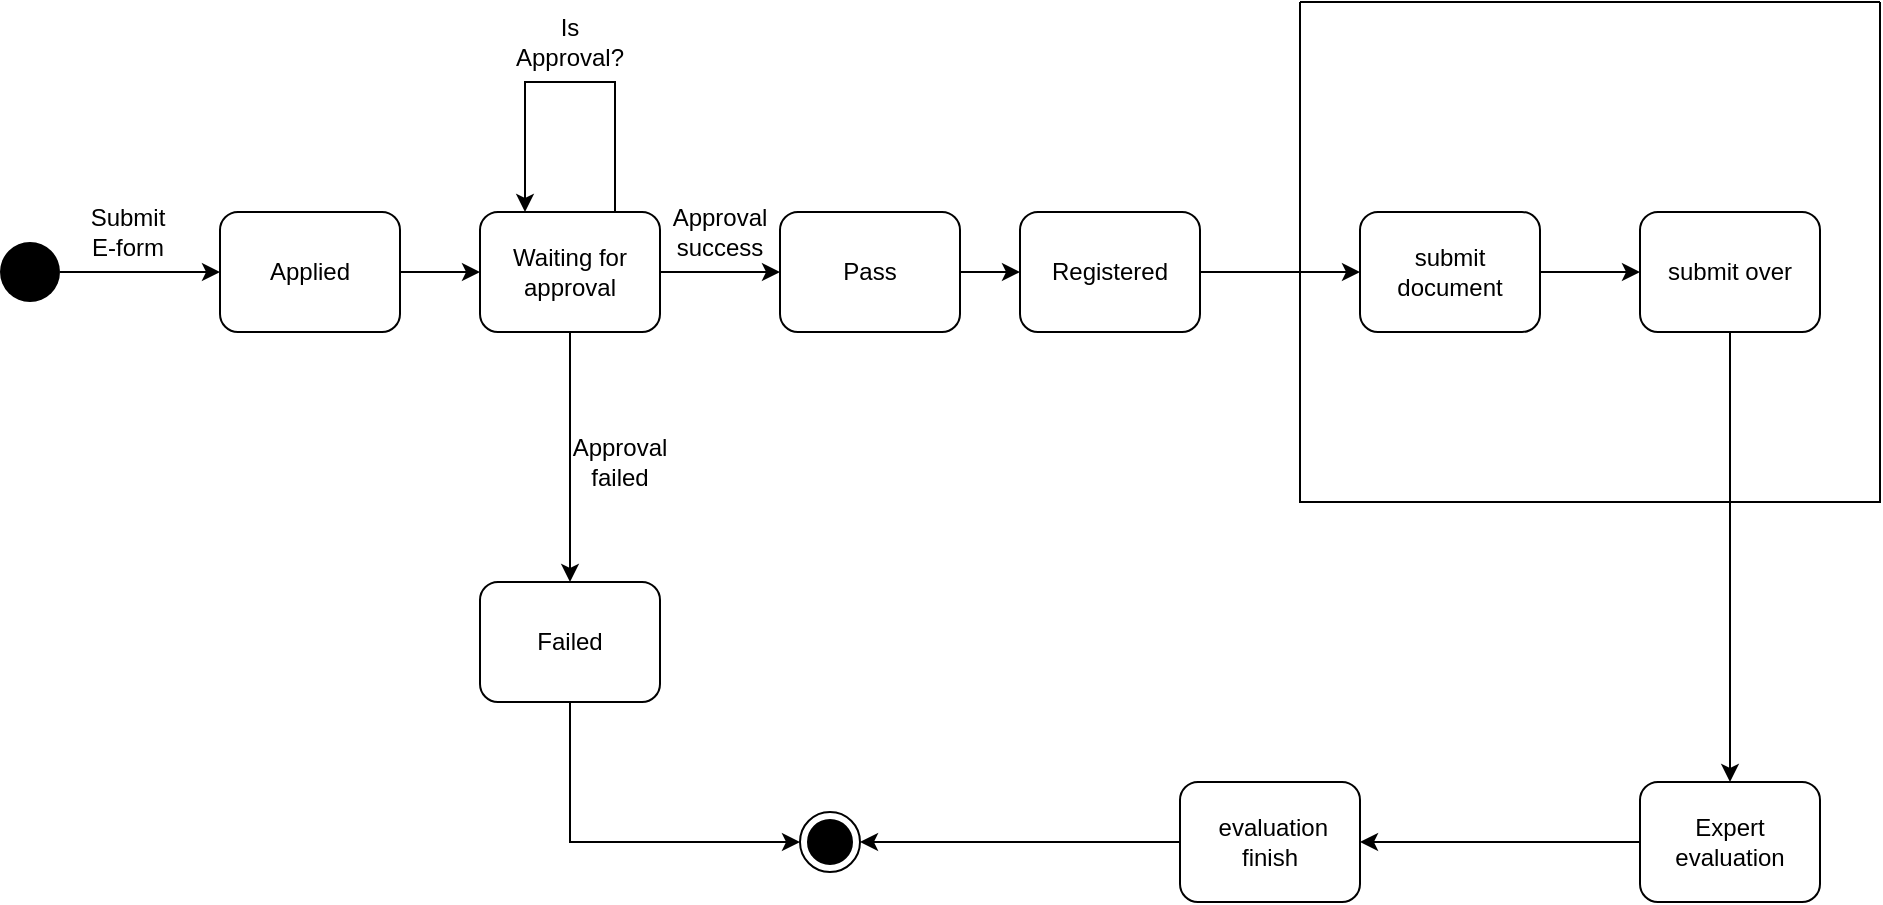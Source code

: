 <mxfile version="14.7.7" type="github">
  <diagram id="2qFbBkZQhCIvDnM2ddH4" name="第 1 页">
    <mxGraphModel dx="525" dy="857" grid="1" gridSize="10" guides="1" tooltips="1" connect="1" arrows="1" fold="1" page="1" pageScale="1" pageWidth="827" pageHeight="1169" math="0" shadow="0">
      <root>
        <mxCell id="0" />
        <mxCell id="1" parent="0" />
        <mxCell id="ekNk8k9Gwizzhxb3rU4X-15" style="edgeStyle=orthogonalEdgeStyle;rounded=0;orthogonalLoop=1;jettySize=auto;html=1;exitX=1;exitY=0.5;exitDx=0;exitDy=0;entryX=0;entryY=0.5;entryDx=0;entryDy=0;" edge="1" parent="1" source="ekNk8k9Gwizzhxb3rU4X-1" target="ekNk8k9Gwizzhxb3rU4X-3">
          <mxGeometry relative="1" as="geometry" />
        </mxCell>
        <mxCell id="ekNk8k9Gwizzhxb3rU4X-1" value="" style="ellipse;fillColor=#000000;strokeColor=none;" vertex="1" parent="1">
          <mxGeometry x="350" y="380" width="30" height="30" as="geometry" />
        </mxCell>
        <mxCell id="ekNk8k9Gwizzhxb3rU4X-17" style="edgeStyle=orthogonalEdgeStyle;rounded=0;orthogonalLoop=1;jettySize=auto;html=1;exitX=1;exitY=0.5;exitDx=0;exitDy=0;entryX=0;entryY=0.5;entryDx=0;entryDy=0;" edge="1" parent="1" source="ekNk8k9Gwizzhxb3rU4X-3" target="ekNk8k9Gwizzhxb3rU4X-4">
          <mxGeometry relative="1" as="geometry" />
        </mxCell>
        <mxCell id="ekNk8k9Gwizzhxb3rU4X-3" value="Applied" style="rounded=1;whiteSpace=wrap;html=1;" vertex="1" parent="1">
          <mxGeometry x="460" y="365" width="90" height="60" as="geometry" />
        </mxCell>
        <mxCell id="ekNk8k9Gwizzhxb3rU4X-18" style="edgeStyle=orthogonalEdgeStyle;rounded=0;orthogonalLoop=1;jettySize=auto;html=1;exitX=1;exitY=0.5;exitDx=0;exitDy=0;entryX=0;entryY=0.5;entryDx=0;entryDy=0;" edge="1" parent="1" source="ekNk8k9Gwizzhxb3rU4X-4" target="ekNk8k9Gwizzhxb3rU4X-5">
          <mxGeometry relative="1" as="geometry" />
        </mxCell>
        <mxCell id="ekNk8k9Gwizzhxb3rU4X-22" style="edgeStyle=orthogonalEdgeStyle;rounded=0;orthogonalLoop=1;jettySize=auto;html=1;exitX=0.5;exitY=1;exitDx=0;exitDy=0;entryX=0.5;entryY=0;entryDx=0;entryDy=0;" edge="1" parent="1" source="ekNk8k9Gwizzhxb3rU4X-4" target="ekNk8k9Gwizzhxb3rU4X-12">
          <mxGeometry relative="1" as="geometry" />
        </mxCell>
        <mxCell id="ekNk8k9Gwizzhxb3rU4X-4" value="Waiting for approval" style="rounded=1;whiteSpace=wrap;html=1;" vertex="1" parent="1">
          <mxGeometry x="590" y="365" width="90" height="60" as="geometry" />
        </mxCell>
        <mxCell id="ekNk8k9Gwizzhxb3rU4X-19" style="edgeStyle=orthogonalEdgeStyle;rounded=0;orthogonalLoop=1;jettySize=auto;html=1;exitX=1;exitY=0.5;exitDx=0;exitDy=0;entryX=0;entryY=0.5;entryDx=0;entryDy=0;" edge="1" parent="1" source="ekNk8k9Gwizzhxb3rU4X-5" target="ekNk8k9Gwizzhxb3rU4X-6">
          <mxGeometry relative="1" as="geometry" />
        </mxCell>
        <mxCell id="ekNk8k9Gwizzhxb3rU4X-5" value="Pass" style="rounded=1;whiteSpace=wrap;html=1;" vertex="1" parent="1">
          <mxGeometry x="740" y="365" width="90" height="60" as="geometry" />
        </mxCell>
        <mxCell id="ekNk8k9Gwizzhxb3rU4X-20" style="edgeStyle=orthogonalEdgeStyle;rounded=0;orthogonalLoop=1;jettySize=auto;html=1;exitX=1;exitY=0.5;exitDx=0;exitDy=0;entryX=0;entryY=0.5;entryDx=0;entryDy=0;" edge="1" parent="1" source="ekNk8k9Gwizzhxb3rU4X-6" target="ekNk8k9Gwizzhxb3rU4X-7">
          <mxGeometry relative="1" as="geometry" />
        </mxCell>
        <mxCell id="ekNk8k9Gwizzhxb3rU4X-6" value="&lt;span style=&quot;font-weight: normal&quot;&gt;Registered&lt;/span&gt;" style="rounded=1;whiteSpace=wrap;html=1;fontStyle=1" vertex="1" parent="1">
          <mxGeometry x="860" y="365" width="90" height="60" as="geometry" />
        </mxCell>
        <mxCell id="ekNk8k9Gwizzhxb3rU4X-21" style="edgeStyle=orthogonalEdgeStyle;rounded=0;orthogonalLoop=1;jettySize=auto;html=1;exitX=1;exitY=0.5;exitDx=0;exitDy=0;entryX=0;entryY=0.5;entryDx=0;entryDy=0;" edge="1" parent="1" source="ekNk8k9Gwizzhxb3rU4X-7" target="ekNk8k9Gwizzhxb3rU4X-8">
          <mxGeometry relative="1" as="geometry" />
        </mxCell>
        <mxCell id="ekNk8k9Gwizzhxb3rU4X-7" value="submit document" style="rounded=1;whiteSpace=wrap;html=1;" vertex="1" parent="1">
          <mxGeometry x="1030" y="365" width="90" height="60" as="geometry" />
        </mxCell>
        <mxCell id="ekNk8k9Gwizzhxb3rU4X-29" style="edgeStyle=orthogonalEdgeStyle;rounded=0;orthogonalLoop=1;jettySize=auto;html=1;exitX=0.5;exitY=1;exitDx=0;exitDy=0;" edge="1" parent="1" source="ekNk8k9Gwizzhxb3rU4X-8" target="ekNk8k9Gwizzhxb3rU4X-10">
          <mxGeometry relative="1" as="geometry" />
        </mxCell>
        <mxCell id="ekNk8k9Gwizzhxb3rU4X-8" value="submit over" style="rounded=1;whiteSpace=wrap;html=1;" vertex="1" parent="1">
          <mxGeometry x="1170" y="365" width="90" height="60" as="geometry" />
        </mxCell>
        <mxCell id="ekNk8k9Gwizzhxb3rU4X-9" value="" style="swimlane;startSize=0;" vertex="1" parent="1">
          <mxGeometry x="1000" y="260" width="290" height="250" as="geometry" />
        </mxCell>
        <mxCell id="ekNk8k9Gwizzhxb3rU4X-30" style="edgeStyle=orthogonalEdgeStyle;rounded=0;orthogonalLoop=1;jettySize=auto;html=1;exitX=0;exitY=0.5;exitDx=0;exitDy=0;entryX=1;entryY=0.5;entryDx=0;entryDy=0;" edge="1" parent="1" source="ekNk8k9Gwizzhxb3rU4X-10" target="ekNk8k9Gwizzhxb3rU4X-11">
          <mxGeometry relative="1" as="geometry" />
        </mxCell>
        <mxCell id="ekNk8k9Gwizzhxb3rU4X-10" value="Expert evaluation" style="rounded=1;whiteSpace=wrap;html=1;" vertex="1" parent="1">
          <mxGeometry x="1170" y="650" width="90" height="60" as="geometry" />
        </mxCell>
        <mxCell id="ekNk8k9Gwizzhxb3rU4X-31" style="edgeStyle=orthogonalEdgeStyle;rounded=0;orthogonalLoop=1;jettySize=auto;html=1;exitX=0;exitY=0.5;exitDx=0;exitDy=0;entryX=1;entryY=0.5;entryDx=0;entryDy=0;" edge="1" parent="1" source="ekNk8k9Gwizzhxb3rU4X-11" target="ekNk8k9Gwizzhxb3rU4X-14">
          <mxGeometry relative="1" as="geometry" />
        </mxCell>
        <mxCell id="ekNk8k9Gwizzhxb3rU4X-11" value="&amp;nbsp;evaluation finish" style="rounded=1;whiteSpace=wrap;html=1;" vertex="1" parent="1">
          <mxGeometry x="940" y="650" width="90" height="60" as="geometry" />
        </mxCell>
        <mxCell id="ekNk8k9Gwizzhxb3rU4X-32" style="edgeStyle=orthogonalEdgeStyle;rounded=0;orthogonalLoop=1;jettySize=auto;html=1;exitX=0.5;exitY=1;exitDx=0;exitDy=0;entryX=0;entryY=0.5;entryDx=0;entryDy=0;" edge="1" parent="1" source="ekNk8k9Gwizzhxb3rU4X-12" target="ekNk8k9Gwizzhxb3rU4X-14">
          <mxGeometry relative="1" as="geometry" />
        </mxCell>
        <mxCell id="ekNk8k9Gwizzhxb3rU4X-12" value="Failed" style="rounded=1;whiteSpace=wrap;html=1;" vertex="1" parent="1">
          <mxGeometry x="590" y="550" width="90" height="60" as="geometry" />
        </mxCell>
        <mxCell id="ekNk8k9Gwizzhxb3rU4X-14" value="" style="ellipse;html=1;shape=endState;fillColor=#000000;strokeColor=#000000;" vertex="1" parent="1">
          <mxGeometry x="750" y="665" width="30" height="30" as="geometry" />
        </mxCell>
        <mxCell id="ekNk8k9Gwizzhxb3rU4X-16" value="Submit E-form" style="text;html=1;strokeColor=none;fillColor=none;align=center;verticalAlign=middle;whiteSpace=wrap;rounded=0;" vertex="1" parent="1">
          <mxGeometry x="394" y="365" width="40" height="20" as="geometry" />
        </mxCell>
        <mxCell id="ekNk8k9Gwizzhxb3rU4X-23" value="Approval failed" style="text;html=1;strokeColor=none;fillColor=none;align=center;verticalAlign=middle;whiteSpace=wrap;rounded=0;" vertex="1" parent="1">
          <mxGeometry x="640" y="480" width="40" height="20" as="geometry" />
        </mxCell>
        <mxCell id="ekNk8k9Gwizzhxb3rU4X-26" value="Approval success" style="text;html=1;strokeColor=none;fillColor=none;align=center;verticalAlign=middle;whiteSpace=wrap;rounded=0;" vertex="1" parent="1">
          <mxGeometry x="690" y="365" width="40" height="20" as="geometry" />
        </mxCell>
        <mxCell id="ekNk8k9Gwizzhxb3rU4X-27" style="edgeStyle=orthogonalEdgeStyle;rounded=0;orthogonalLoop=1;jettySize=auto;html=1;exitX=0.75;exitY=0;exitDx=0;exitDy=0;entryX=0.25;entryY=0;entryDx=0;entryDy=0;" edge="1" parent="1" source="ekNk8k9Gwizzhxb3rU4X-4" target="ekNk8k9Gwizzhxb3rU4X-4">
          <mxGeometry relative="1" as="geometry">
            <Array as="points">
              <mxPoint x="658" y="300" />
              <mxPoint x="613" y="300" />
            </Array>
          </mxGeometry>
        </mxCell>
        <mxCell id="ekNk8k9Gwizzhxb3rU4X-28" value="Is Approval?" style="text;html=1;strokeColor=none;fillColor=none;align=center;verticalAlign=middle;whiteSpace=wrap;rounded=0;" vertex="1" parent="1">
          <mxGeometry x="615" y="270" width="40" height="20" as="geometry" />
        </mxCell>
      </root>
    </mxGraphModel>
  </diagram>
</mxfile>
